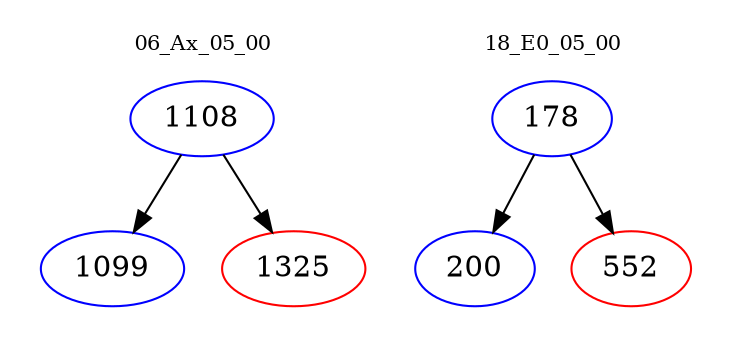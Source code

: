 digraph{
subgraph cluster_0 {
color = white
label = "06_Ax_05_00";
fontsize=10;
T0_1108 [label="1108", color="blue"]
T0_1108 -> T0_1099 [color="black"]
T0_1099 [label="1099", color="blue"]
T0_1108 -> T0_1325 [color="black"]
T0_1325 [label="1325", color="red"]
}
subgraph cluster_1 {
color = white
label = "18_E0_05_00";
fontsize=10;
T1_178 [label="178", color="blue"]
T1_178 -> T1_200 [color="black"]
T1_200 [label="200", color="blue"]
T1_178 -> T1_552 [color="black"]
T1_552 [label="552", color="red"]
}
}
